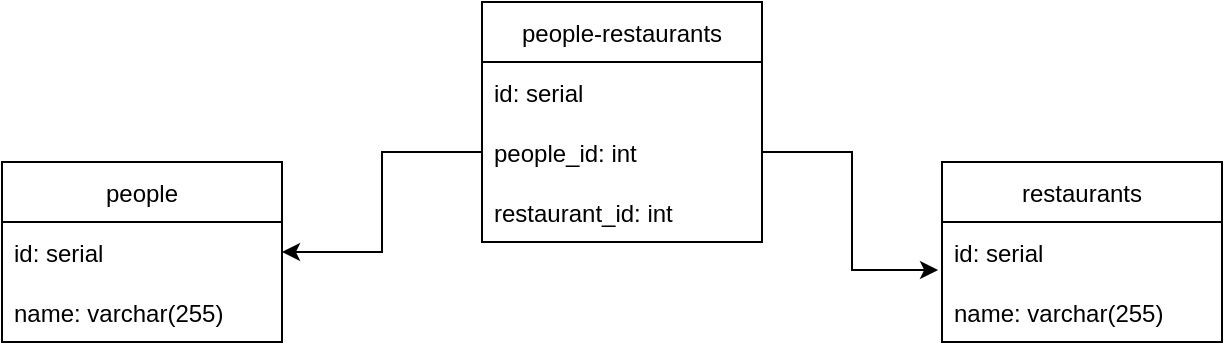 <mxfile version="16.5.1" type="device"><diagram id="BAr4iqG1PS--PL-vQBDP" name="Page-1"><mxGraphModel dx="1102" dy="859" grid="1" gridSize="10" guides="1" tooltips="1" connect="1" arrows="1" fold="1" page="1" pageScale="1" pageWidth="827" pageHeight="1169" math="0" shadow="0"><root><mxCell id="0"/><mxCell id="1" parent="0"/><mxCell id="Xq593WbeFqTreTsip3bV-1" value="people-restaurants" style="swimlane;fontStyle=0;childLayout=stackLayout;horizontal=1;startSize=30;horizontalStack=0;resizeParent=1;resizeParentMax=0;resizeLast=0;collapsible=1;marginBottom=0;" parent="1" vertex="1"><mxGeometry x="320" y="150" width="140" height="120" as="geometry"/></mxCell><mxCell id="Xq593WbeFqTreTsip3bV-2" value="id: serial" style="text;strokeColor=none;fillColor=none;align=left;verticalAlign=middle;spacingLeft=4;spacingRight=4;overflow=hidden;points=[[0,0.5],[1,0.5]];portConstraint=eastwest;rotatable=0;" parent="Xq593WbeFqTreTsip3bV-1" vertex="1"><mxGeometry y="30" width="140" height="30" as="geometry"/></mxCell><mxCell id="Xq593WbeFqTreTsip3bV-3" value="people_id: int" style="text;strokeColor=none;fillColor=none;align=left;verticalAlign=middle;spacingLeft=4;spacingRight=4;overflow=hidden;points=[[0,0.5],[1,0.5]];portConstraint=eastwest;rotatable=0;" parent="Xq593WbeFqTreTsip3bV-1" vertex="1"><mxGeometry y="60" width="140" height="30" as="geometry"/></mxCell><mxCell id="Xq593WbeFqTreTsip3bV-4" value="restaurant_id: int" style="text;strokeColor=none;fillColor=none;align=left;verticalAlign=middle;spacingLeft=4;spacingRight=4;overflow=hidden;points=[[0,0.5],[1,0.5]];portConstraint=eastwest;rotatable=0;" parent="Xq593WbeFqTreTsip3bV-1" vertex="1"><mxGeometry y="90" width="140" height="30" as="geometry"/></mxCell><mxCell id="Xq593WbeFqTreTsip3bV-5" value="people" style="swimlane;fontStyle=0;childLayout=stackLayout;horizontal=1;startSize=30;horizontalStack=0;resizeParent=1;resizeParentMax=0;resizeLast=0;collapsible=1;marginBottom=0;" parent="1" vertex="1"><mxGeometry x="80" y="230" width="140" height="90" as="geometry"/></mxCell><mxCell id="Xq593WbeFqTreTsip3bV-6" value="id: serial" style="text;strokeColor=none;fillColor=none;align=left;verticalAlign=middle;spacingLeft=4;spacingRight=4;overflow=hidden;points=[[0,0.5],[1,0.5]];portConstraint=eastwest;rotatable=0;" parent="Xq593WbeFqTreTsip3bV-5" vertex="1"><mxGeometry y="30" width="140" height="30" as="geometry"/></mxCell><mxCell id="Xq593WbeFqTreTsip3bV-7" value="name: varchar(255)" style="text;strokeColor=none;fillColor=none;align=left;verticalAlign=middle;spacingLeft=4;spacingRight=4;overflow=hidden;points=[[0,0.5],[1,0.5]];portConstraint=eastwest;rotatable=0;" parent="Xq593WbeFqTreTsip3bV-5" vertex="1"><mxGeometry y="60" width="140" height="30" as="geometry"/></mxCell><mxCell id="Xq593WbeFqTreTsip3bV-9" value="restaurants" style="swimlane;fontStyle=0;childLayout=stackLayout;horizontal=1;startSize=30;horizontalStack=0;resizeParent=1;resizeParentMax=0;resizeLast=0;collapsible=1;marginBottom=0;" parent="1" vertex="1"><mxGeometry x="550" y="230" width="140" height="90" as="geometry"/></mxCell><mxCell id="Xq593WbeFqTreTsip3bV-10" value="id: serial" style="text;strokeColor=none;fillColor=none;align=left;verticalAlign=middle;spacingLeft=4;spacingRight=4;overflow=hidden;points=[[0,0.5],[1,0.5]];portConstraint=eastwest;rotatable=0;" parent="Xq593WbeFqTreTsip3bV-9" vertex="1"><mxGeometry y="30" width="140" height="30" as="geometry"/></mxCell><mxCell id="Xq593WbeFqTreTsip3bV-11" value="name: varchar(255)" style="text;strokeColor=none;fillColor=none;align=left;verticalAlign=middle;spacingLeft=4;spacingRight=4;overflow=hidden;points=[[0,0.5],[1,0.5]];portConstraint=eastwest;rotatable=0;" parent="Xq593WbeFqTreTsip3bV-9" vertex="1"><mxGeometry y="60" width="140" height="30" as="geometry"/></mxCell><mxCell id="Xq593WbeFqTreTsip3bV-14" style="edgeStyle=orthogonalEdgeStyle;rounded=0;orthogonalLoop=1;jettySize=auto;html=1;entryX=1;entryY=0.5;entryDx=0;entryDy=0;" parent="1" source="Xq593WbeFqTreTsip3bV-3" target="Xq593WbeFqTreTsip3bV-6" edge="1"><mxGeometry relative="1" as="geometry"/></mxCell><mxCell id="Xq593WbeFqTreTsip3bV-15" style="edgeStyle=orthogonalEdgeStyle;rounded=0;orthogonalLoop=1;jettySize=auto;html=1;entryX=-0.014;entryY=0.8;entryDx=0;entryDy=0;entryPerimeter=0;" parent="1" source="Xq593WbeFqTreTsip3bV-3" target="Xq593WbeFqTreTsip3bV-10" edge="1"><mxGeometry relative="1" as="geometry"/></mxCell></root></mxGraphModel></diagram></mxfile>